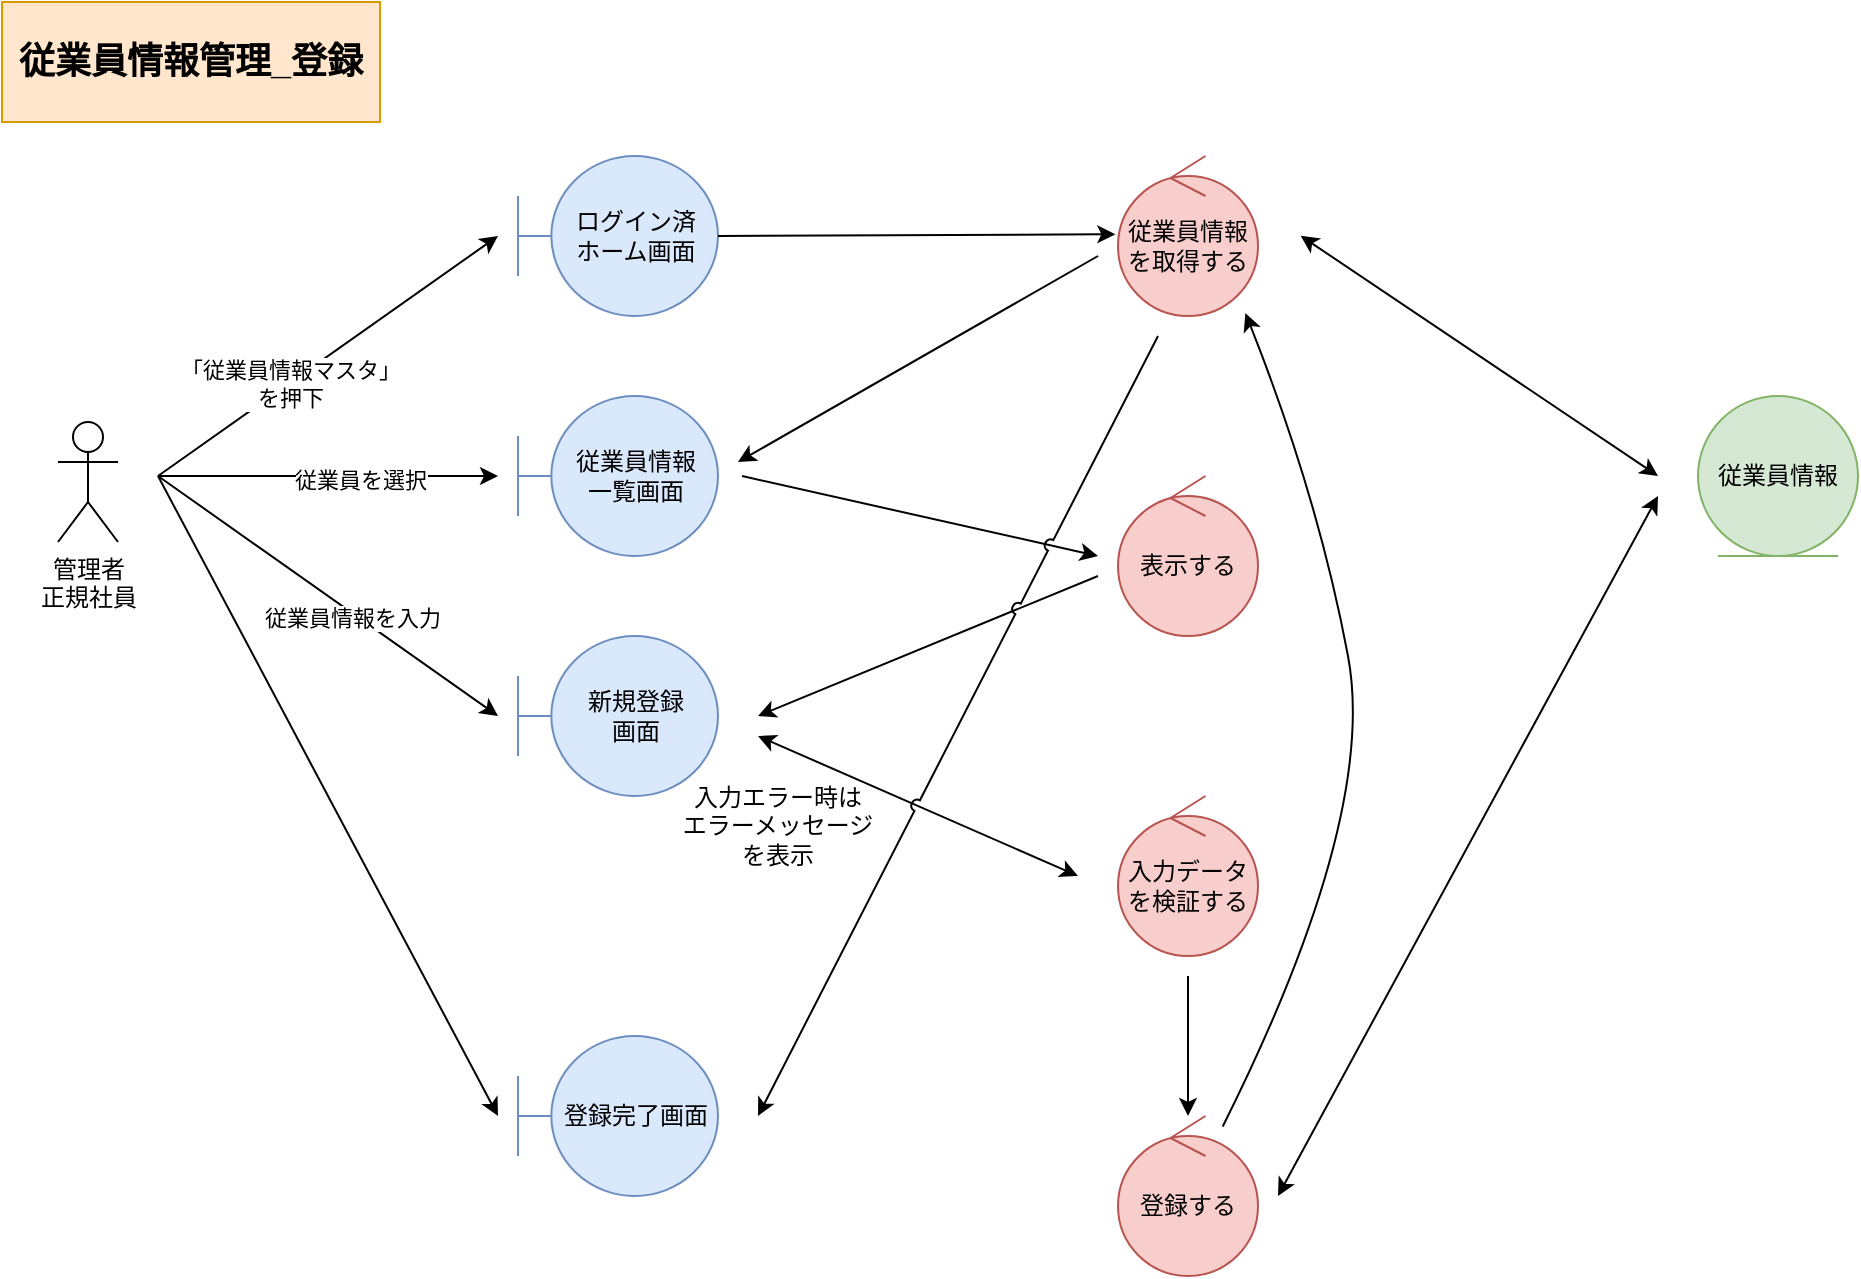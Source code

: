 <mxfile version="15.6.3" type="embed" pages="5">
    <diagram id="Hv5B-8PwK2G4hIcCYNjr" name="*従業員情報管理_登録">
        <mxGraphModel dx="1293" dy="1117" grid="0" gridSize="10" guides="1" tooltips="1" connect="1" arrows="1" fold="1" page="0" pageScale="1" pageWidth="827" pageHeight="1169" math="0" shadow="0">
            <root>
                <mxCell id="0"/>
                <mxCell id="1" parent="0"/>
                <mxCell id="2" value="ログイン済&lt;br&gt;ホーム画面" style="shape=umlBoundary;whiteSpace=wrap;html=1;fillColor=#dae8fc;strokeColor=#6c8ebf;" parent="1" vertex="1">
                    <mxGeometry x="120" y="40" width="100" height="80" as="geometry"/>
                </mxCell>
                <mxCell id="3" value="従業員情報&lt;br&gt;一覧画面" style="shape=umlBoundary;whiteSpace=wrap;html=1;fillColor=#dae8fc;strokeColor=#6c8ebf;" parent="1" vertex="1">
                    <mxGeometry x="120" y="160" width="100" height="80" as="geometry"/>
                </mxCell>
                <mxCell id="4" value="従業員情報&lt;br&gt;を取得する" style="ellipse;shape=umlControl;whiteSpace=wrap;html=1;fillColor=#f8cecc;strokeColor=#b85450;" parent="1" vertex="1">
                    <mxGeometry x="420" y="40" width="70" height="80" as="geometry"/>
                </mxCell>
                <mxCell id="5" value="" style="endArrow=classic;html=1;rounded=0;exitX=1;exitY=0.5;exitDx=0;exitDy=0;exitPerimeter=0;entryX=-0.019;entryY=0.489;entryDx=0;entryDy=0;entryPerimeter=0;" parent="1" source="2" target="4" edge="1">
                    <mxGeometry width="50" height="50" relative="1" as="geometry">
                        <mxPoint x="240" y="80" as="sourcePoint"/>
                        <mxPoint x="400" y="80" as="targetPoint"/>
                    </mxGeometry>
                </mxCell>
                <mxCell id="7" value="管理者&lt;br&gt;正規社員" style="shape=umlActor;verticalLabelPosition=bottom;verticalAlign=top;html=1;" parent="1" vertex="1">
                    <mxGeometry x="-110" y="173" width="30" height="60" as="geometry"/>
                </mxCell>
                <mxCell id="8" value="新規登録&lt;br&gt;画面" style="shape=umlBoundary;whiteSpace=wrap;html=1;fillColor=#dae8fc;strokeColor=#6c8ebf;" parent="1" vertex="1">
                    <mxGeometry x="120" y="280" width="100" height="80" as="geometry"/>
                </mxCell>
                <mxCell id="9" value="従業員情報" style="ellipse;shape=umlEntity;whiteSpace=wrap;html=1;fillColor=#d5e8d4;strokeColor=#82b366;" parent="1" vertex="1">
                    <mxGeometry x="710" y="160" width="80" height="80" as="geometry"/>
                </mxCell>
                <mxCell id="10" value="" style="endArrow=classic;html=1;rounded=0;exitX=1;exitY=0.5;exitDx=0;exitDy=0;exitPerimeter=0;startArrow=classic;startFill=1;" parent="1" edge="1">
                    <mxGeometry width="50" height="50" relative="1" as="geometry">
                        <mxPoint x="511.33" y="79.88" as="sourcePoint"/>
                        <mxPoint x="690" y="200" as="targetPoint"/>
                    </mxGeometry>
                </mxCell>
                <mxCell id="11" value="" style="endArrow=none;html=1;rounded=0;startArrow=classic;startFill=1;endFill=0;" parent="1" edge="1">
                    <mxGeometry width="50" height="50" relative="1" as="geometry">
                        <mxPoint x="230" y="193" as="sourcePoint"/>
                        <mxPoint x="410" y="90" as="targetPoint"/>
                    </mxGeometry>
                </mxCell>
                <mxCell id="12" value="表示する" style="ellipse;shape=umlControl;whiteSpace=wrap;html=1;fillColor=#f8cecc;strokeColor=#b85450;" parent="1" vertex="1">
                    <mxGeometry x="420" y="200" width="70" height="80" as="geometry"/>
                </mxCell>
                <mxCell id="13" value="" style="endArrow=none;html=1;rounded=0;startArrow=classic;startFill=1;endFill=0;" parent="1" edge="1">
                    <mxGeometry width="50" height="50" relative="1" as="geometry">
                        <mxPoint x="410" y="240" as="sourcePoint"/>
                        <mxPoint x="232" y="200" as="targetPoint"/>
                    </mxGeometry>
                </mxCell>
                <mxCell id="14" value="" style="endArrow=none;html=1;rounded=0;startArrow=classic;startFill=1;endFill=0;" parent="1" edge="1">
                    <mxGeometry width="50" height="50" relative="1" as="geometry">
                        <mxPoint x="240" y="320" as="sourcePoint"/>
                        <mxPoint x="410" y="250" as="targetPoint"/>
                    </mxGeometry>
                </mxCell>
                <mxCell id="15" value="入力データを検証する" style="ellipse;shape=umlControl;whiteSpace=wrap;html=1;fillColor=#f8cecc;strokeColor=#b85450;" parent="1" vertex="1">
                    <mxGeometry x="420" y="360" width="70" height="80" as="geometry"/>
                </mxCell>
                <mxCell id="16" value="" style="endArrow=classic;html=1;rounded=0;startArrow=classic;startFill=1;endFill=1;" parent="1" edge="1">
                    <mxGeometry width="50" height="50" relative="1" as="geometry">
                        <mxPoint x="400" y="400" as="sourcePoint"/>
                        <mxPoint x="240" y="330" as="targetPoint"/>
                    </mxGeometry>
                </mxCell>
                <mxCell id="17" value="登録する" style="ellipse;shape=umlControl;whiteSpace=wrap;html=1;fillColor=#f8cecc;strokeColor=#b85450;" parent="1" vertex="1">
                    <mxGeometry x="420" y="520" width="70" height="80" as="geometry"/>
                </mxCell>
                <mxCell id="18" value="" style="endArrow=none;html=1;rounded=0;startArrow=classic;startFill=1;endFill=0;" parent="1" source="17" edge="1">
                    <mxGeometry width="50" height="50" relative="1" as="geometry">
                        <mxPoint x="410" y="410" as="sourcePoint"/>
                        <mxPoint x="455" y="450" as="targetPoint"/>
                    </mxGeometry>
                </mxCell>
                <mxCell id="19" value="" style="endArrow=classic;html=1;rounded=0;startArrow=classic;startFill=1;endFill=1;" parent="1" edge="1">
                    <mxGeometry width="50" height="50" relative="1" as="geometry">
                        <mxPoint x="690" y="210" as="sourcePoint"/>
                        <mxPoint x="500" y="560" as="targetPoint"/>
                    </mxGeometry>
                </mxCell>
                <mxCell id="22" value="入力エラー時は&lt;br&gt;エラーメッセージ&lt;br&gt;を表示" style="text;html=1;strokeColor=none;fillColor=none;align=center;verticalAlign=middle;whiteSpace=wrap;rounded=0;" parent="1" vertex="1">
                    <mxGeometry x="170" y="360" width="160" height="30" as="geometry"/>
                </mxCell>
                <mxCell id="23" value="登録完了画面" style="shape=umlBoundary;whiteSpace=wrap;html=1;fillColor=#dae8fc;strokeColor=#6c8ebf;" parent="1" vertex="1">
                    <mxGeometry x="120" y="480" width="100" height="80" as="geometry"/>
                </mxCell>
                <mxCell id="24" value="" style="endArrow=none;html=1;rounded=0;startArrow=classic;startFill=1;endFill=0;jumpStyle=arc;" parent="1" edge="1">
                    <mxGeometry width="50" height="50" relative="1" as="geometry">
                        <mxPoint x="240" y="520" as="sourcePoint"/>
                        <mxPoint x="440" y="130" as="targetPoint"/>
                    </mxGeometry>
                </mxCell>
                <mxCell id="25" value="" style="endArrow=classic;html=1;rounded=0;" parent="1" edge="1">
                    <mxGeometry width="50" height="50" relative="1" as="geometry">
                        <mxPoint x="-60" y="200" as="sourcePoint"/>
                        <mxPoint x="110" y="80" as="targetPoint"/>
                    </mxGeometry>
                </mxCell>
                <mxCell id="30" value="「従業員情報マスタ」&lt;br&gt;を押下" style="edgeLabel;html=1;align=center;verticalAlign=middle;resizable=0;points=[];" vertex="1" connectable="0" parent="25">
                    <mxGeometry x="-0.222" relative="1" as="geometry">
                        <mxPoint as="offset"/>
                    </mxGeometry>
                </mxCell>
                <mxCell id="26" value="" style="endArrow=classic;html=1;rounded=0;" parent="1" edge="1">
                    <mxGeometry width="50" height="50" relative="1" as="geometry">
                        <mxPoint x="-60" y="200" as="sourcePoint"/>
                        <mxPoint x="110" y="200" as="targetPoint"/>
                    </mxGeometry>
                </mxCell>
                <mxCell id="32" value="従業員を選択" style="edgeLabel;html=1;align=center;verticalAlign=middle;resizable=0;points=[];" vertex="1" connectable="0" parent="26">
                    <mxGeometry x="0.19" y="-2" relative="1" as="geometry">
                        <mxPoint as="offset"/>
                    </mxGeometry>
                </mxCell>
                <mxCell id="27" value="" style="endArrow=classic;html=1;rounded=0;" parent="1" edge="1">
                    <mxGeometry width="50" height="50" relative="1" as="geometry">
                        <mxPoint x="-60" y="200" as="sourcePoint"/>
                        <mxPoint x="110" y="320" as="targetPoint"/>
                    </mxGeometry>
                </mxCell>
                <mxCell id="33" value="従業員情報を入力" style="edgeLabel;html=1;align=center;verticalAlign=middle;resizable=0;points=[];" vertex="1" connectable="0" parent="27">
                    <mxGeometry x="0.151" y="-2" relative="1" as="geometry">
                        <mxPoint as="offset"/>
                    </mxGeometry>
                </mxCell>
                <mxCell id="28" value="" style="endArrow=classic;html=1;rounded=0;" parent="1" edge="1">
                    <mxGeometry width="50" height="50" relative="1" as="geometry">
                        <mxPoint x="-60" y="200" as="sourcePoint"/>
                        <mxPoint x="110" y="520" as="targetPoint"/>
                    </mxGeometry>
                </mxCell>
                <mxCell id="29" value="従業員情報管理_登録" style="rounded=0;whiteSpace=wrap;html=1;fillColor=#ffe6cc;strokeColor=#d79b00;fontStyle=1;fontSize=18;" parent="1" vertex="1">
                    <mxGeometry x="-138" y="-37" width="189" height="60" as="geometry"/>
                </mxCell>
                <mxCell id="34" value="" style="curved=1;endArrow=classic;html=1;rounded=0;entryX=0.91;entryY=0.982;entryDx=0;entryDy=0;entryPerimeter=0;" edge="1" parent="1" source="17" target="4">
                    <mxGeometry width="50" height="50" relative="1" as="geometry">
                        <mxPoint x="140" y="330" as="sourcePoint"/>
                        <mxPoint x="190" y="280" as="targetPoint"/>
                        <Array as="points">
                            <mxPoint x="550" y="370"/>
                            <mxPoint x="520" y="210"/>
                        </Array>
                    </mxGeometry>
                </mxCell>
            </root>
        </mxGraphModel>
    </diagram>
    <diagram id="1LEc2-5TT9iGUVNX-sWB" name="*従業員情報管理_参照">
        <mxGraphModel dx="1166" dy="1014" grid="0" gridSize="10" guides="1" tooltips="1" connect="1" arrows="1" fold="1" page="0" pageScale="1" pageWidth="827" pageHeight="1169" math="0" shadow="0">
            <root>
                <mxCell id="teE-KG6T1Xzd7_iqs4cO-0"/>
                <mxCell id="teE-KG6T1Xzd7_iqs4cO-1" parent="teE-KG6T1Xzd7_iqs4cO-0"/>
                <mxCell id="teE-KG6T1Xzd7_iqs4cO-3" value="ログイン済&lt;br&gt;ホーム画面" style="shape=umlBoundary;whiteSpace=wrap;html=1;fillColor=#dae8fc;strokeColor=#6c8ebf;" parent="teE-KG6T1Xzd7_iqs4cO-1" vertex="1">
                    <mxGeometry x="120" y="40" width="100" height="80" as="geometry"/>
                </mxCell>
                <mxCell id="teE-KG6T1Xzd7_iqs4cO-4" value="従業員情報&lt;br&gt;一覧画面" style="shape=umlBoundary;whiteSpace=wrap;html=1;fillColor=#dae8fc;strokeColor=#6c8ebf;" parent="teE-KG6T1Xzd7_iqs4cO-1" vertex="1">
                    <mxGeometry x="120" y="160" width="100" height="80" as="geometry"/>
                </mxCell>
                <mxCell id="teE-KG6T1Xzd7_iqs4cO-5" value="従業員情報&lt;br&gt;を取得する" style="ellipse;shape=umlControl;whiteSpace=wrap;html=1;fillColor=#f8cecc;strokeColor=#b85450;" parent="teE-KG6T1Xzd7_iqs4cO-1" vertex="1">
                    <mxGeometry x="420" y="40" width="70" height="80" as="geometry"/>
                </mxCell>
                <mxCell id="teE-KG6T1Xzd7_iqs4cO-6" value="従業員情報" style="ellipse;shape=umlEntity;whiteSpace=wrap;html=1;fillColor=#d5e8d4;strokeColor=#82b366;" parent="teE-KG6T1Xzd7_iqs4cO-1" vertex="1">
                    <mxGeometry x="640" y="120" width="80" height="80" as="geometry"/>
                </mxCell>
                <mxCell id="teE-KG6T1Xzd7_iqs4cO-7" value="表示する" style="ellipse;shape=umlControl;whiteSpace=wrap;html=1;fillColor=#f8cecc;strokeColor=#b85450;" parent="teE-KG6T1Xzd7_iqs4cO-1" vertex="1">
                    <mxGeometry x="420" y="210" width="70" height="80" as="geometry"/>
                </mxCell>
                <mxCell id="teE-KG6T1Xzd7_iqs4cO-8" value="詳細画面" style="shape=umlBoundary;whiteSpace=wrap;html=1;fillColor=#dae8fc;strokeColor=#6c8ebf;" parent="teE-KG6T1Xzd7_iqs4cO-1" vertex="1">
                    <mxGeometry x="120" y="280" width="100" height="80" as="geometry"/>
                </mxCell>
                <mxCell id="teE-KG6T1Xzd7_iqs4cO-9" value="" style="endArrow=classic;html=1;rounded=0;exitX=1;exitY=0.5;exitDx=0;exitDy=0;exitPerimeter=0;entryX=-0.019;entryY=0.489;entryDx=0;entryDy=0;entryPerimeter=0;" parent="teE-KG6T1Xzd7_iqs4cO-1" source="teE-KG6T1Xzd7_iqs4cO-3" target="teE-KG6T1Xzd7_iqs4cO-5" edge="1">
                    <mxGeometry width="50" height="50" relative="1" as="geometry">
                        <mxPoint x="240" y="80" as="sourcePoint"/>
                        <mxPoint x="400" y="80" as="targetPoint"/>
                    </mxGeometry>
                </mxCell>
                <mxCell id="teE-KG6T1Xzd7_iqs4cO-11" value="" style="endArrow=classic;html=1;rounded=0;" parent="teE-KG6T1Xzd7_iqs4cO-1" edge="1">
                    <mxGeometry width="50" height="50" relative="1" as="geometry">
                        <mxPoint x="410" y="90" as="sourcePoint"/>
                        <mxPoint x="240" y="200" as="targetPoint"/>
                    </mxGeometry>
                </mxCell>
                <mxCell id="teE-KG6T1Xzd7_iqs4cO-12" value="" style="endArrow=classic;html=1;rounded=0;" parent="teE-KG6T1Xzd7_iqs4cO-1" edge="1">
                    <mxGeometry width="50" height="50" relative="1" as="geometry">
                        <mxPoint x="240" y="210" as="sourcePoint"/>
                        <mxPoint x="410" y="260" as="targetPoint"/>
                    </mxGeometry>
                </mxCell>
                <mxCell id="teE-KG6T1Xzd7_iqs4cO-13" value="" style="endArrow=classic;html=1;rounded=0;" parent="teE-KG6T1Xzd7_iqs4cO-1" edge="1">
                    <mxGeometry width="50" height="50" relative="1" as="geometry">
                        <mxPoint x="400" y="270" as="sourcePoint"/>
                        <mxPoint x="240" y="320" as="targetPoint"/>
                    </mxGeometry>
                </mxCell>
                <mxCell id="teE-KG6T1Xzd7_iqs4cO-14" value="" style="endArrow=classic;html=1;rounded=0;startArrow=classic;startFill=1;" parent="teE-KG6T1Xzd7_iqs4cO-1" edge="1">
                    <mxGeometry width="50" height="50" relative="1" as="geometry">
                        <mxPoint x="500" y="80" as="sourcePoint"/>
                        <mxPoint x="620" y="160" as="targetPoint"/>
                    </mxGeometry>
                </mxCell>
                <mxCell id="GUXRypuZOEhrL2tdMeo5-0" value="従業員情報管理_参照" style="rounded=0;whiteSpace=wrap;html=1;fillColor=#ffe6cc;strokeColor=#d79b00;fontStyle=1;fontSize=18;" parent="teE-KG6T1Xzd7_iqs4cO-1" vertex="1">
                    <mxGeometry x="-138" y="-37" width="189" height="60" as="geometry"/>
                </mxCell>
                <mxCell id="yc1Dgl9wyBoy2emGXdmd-0" value="管理者&lt;br&gt;正規社員" style="shape=umlActor;verticalLabelPosition=bottom;verticalAlign=top;html=1;" vertex="1" parent="teE-KG6T1Xzd7_iqs4cO-1">
                    <mxGeometry x="-110" y="173" width="30" height="60" as="geometry"/>
                </mxCell>
                <mxCell id="yc1Dgl9wyBoy2emGXdmd-1" value="" style="endArrow=classic;html=1;rounded=0;" edge="1" parent="teE-KG6T1Xzd7_iqs4cO-1">
                    <mxGeometry width="50" height="50" relative="1" as="geometry">
                        <mxPoint x="-60" y="200" as="sourcePoint"/>
                        <mxPoint x="110" y="80" as="targetPoint"/>
                    </mxGeometry>
                </mxCell>
                <mxCell id="yc1Dgl9wyBoy2emGXdmd-2" value="「従業員情報マスタ」&lt;br&gt;を押下" style="edgeLabel;html=1;align=center;verticalAlign=middle;resizable=0;points=[];" vertex="1" connectable="0" parent="yc1Dgl9wyBoy2emGXdmd-1">
                    <mxGeometry x="-0.222" relative="1" as="geometry">
                        <mxPoint as="offset"/>
                    </mxGeometry>
                </mxCell>
                <mxCell id="yc1Dgl9wyBoy2emGXdmd-3" value="" style="endArrow=classic;html=1;rounded=0;" edge="1" parent="teE-KG6T1Xzd7_iqs4cO-1">
                    <mxGeometry width="50" height="50" relative="1" as="geometry">
                        <mxPoint x="-60" y="200" as="sourcePoint"/>
                        <mxPoint x="110" y="200" as="targetPoint"/>
                    </mxGeometry>
                </mxCell>
                <mxCell id="yc1Dgl9wyBoy2emGXdmd-4" value="従業員を選択" style="edgeLabel;html=1;align=center;verticalAlign=middle;resizable=0;points=[];" vertex="1" connectable="0" parent="yc1Dgl9wyBoy2emGXdmd-3">
                    <mxGeometry x="0.19" y="-2" relative="1" as="geometry">
                        <mxPoint as="offset"/>
                    </mxGeometry>
                </mxCell>
                <mxCell id="yc1Dgl9wyBoy2emGXdmd-5" value="" style="endArrow=classic;html=1;rounded=0;" edge="1" parent="teE-KG6T1Xzd7_iqs4cO-1">
                    <mxGeometry width="50" height="50" relative="1" as="geometry">
                        <mxPoint x="-60" y="200" as="sourcePoint"/>
                        <mxPoint x="110" y="320" as="targetPoint"/>
                    </mxGeometry>
                </mxCell>
            </root>
        </mxGraphModel>
    </diagram>
    <diagram id="OLmLsMBLRtIgLy6cQK2p" name="*従業員情報管理_編集">
        <mxGraphModel dx="1031" dy="906" grid="1" gridSize="10" guides="1" tooltips="1" connect="1" arrows="1" fold="1" page="0" pageScale="1" pageWidth="827" pageHeight="1169" math="0" shadow="0">
            <root>
                <mxCell id="M7JWOXm7xKOBKCvq_NVv-0"/>
                <mxCell id="M7JWOXm7xKOBKCvq_NVv-1" parent="M7JWOXm7xKOBKCvq_NVv-0"/>
                <mxCell id="M7JWOXm7xKOBKCvq_NVv-3" value="ログイン済&lt;br&gt;ホーム画面" style="shape=umlBoundary;whiteSpace=wrap;html=1;fillColor=#dae8fc;strokeColor=#6c8ebf;" parent="M7JWOXm7xKOBKCvq_NVv-1" vertex="1">
                    <mxGeometry x="120" y="40" width="100" height="80" as="geometry"/>
                </mxCell>
                <mxCell id="M7JWOXm7xKOBKCvq_NVv-4" value="従業員情報&lt;br&gt;一覧画面" style="shape=umlBoundary;whiteSpace=wrap;html=1;fillColor=#dae8fc;strokeColor=#6c8ebf;" parent="M7JWOXm7xKOBKCvq_NVv-1" vertex="1">
                    <mxGeometry x="120" y="160" width="100" height="80" as="geometry"/>
                </mxCell>
                <mxCell id="M7JWOXm7xKOBKCvq_NVv-5" value="従業員情報&lt;br&gt;を取得する" style="ellipse;shape=umlControl;whiteSpace=wrap;html=1;fillColor=#f8cecc;strokeColor=#b85450;" parent="M7JWOXm7xKOBKCvq_NVv-1" vertex="1">
                    <mxGeometry x="420" y="40" width="70" height="80" as="geometry"/>
                </mxCell>
                <mxCell id="M7JWOXm7xKOBKCvq_NVv-6" value="従業員情報" style="ellipse;shape=umlEntity;whiteSpace=wrap;html=1;fillColor=#d5e8d4;strokeColor=#82b366;" parent="M7JWOXm7xKOBKCvq_NVv-1" vertex="1">
                    <mxGeometry x="640" y="120" width="80" height="80" as="geometry"/>
                </mxCell>
                <mxCell id="M7JWOXm7xKOBKCvq_NVv-7" value="表示する" style="ellipse;shape=umlControl;whiteSpace=wrap;html=1;fillColor=#f8cecc;strokeColor=#b85450;" parent="M7JWOXm7xKOBKCvq_NVv-1" vertex="1">
                    <mxGeometry x="420" y="160" width="70" height="80" as="geometry"/>
                </mxCell>
                <mxCell id="M7JWOXm7xKOBKCvq_NVv-8" value="詳細画面" style="shape=umlBoundary;whiteSpace=wrap;html=1;fillColor=#dae8fc;strokeColor=#6c8ebf;" parent="M7JWOXm7xKOBKCvq_NVv-1" vertex="1">
                    <mxGeometry x="120" y="280" width="100" height="80" as="geometry"/>
                </mxCell>
                <mxCell id="M7JWOXm7xKOBKCvq_NVv-9" value="" style="endArrow=classic;html=1;rounded=0;exitX=1;exitY=0.5;exitDx=0;exitDy=0;exitPerimeter=0;entryX=-0.019;entryY=0.489;entryDx=0;entryDy=0;entryPerimeter=0;" parent="M7JWOXm7xKOBKCvq_NVv-1" source="M7JWOXm7xKOBKCvq_NVv-3" target="M7JWOXm7xKOBKCvq_NVv-5" edge="1">
                    <mxGeometry width="50" height="50" relative="1" as="geometry">
                        <mxPoint x="240" y="80" as="sourcePoint"/>
                        <mxPoint x="400" y="80" as="targetPoint"/>
                    </mxGeometry>
                </mxCell>
                <mxCell id="M7JWOXm7xKOBKCvq_NVv-11" value="" style="endArrow=classic;html=1;rounded=0;" parent="M7JWOXm7xKOBKCvq_NVv-1" edge="1">
                    <mxGeometry width="50" height="50" relative="1" as="geometry">
                        <mxPoint x="410" y="90" as="sourcePoint"/>
                        <mxPoint x="240" y="190" as="targetPoint"/>
                    </mxGeometry>
                </mxCell>
                <mxCell id="M7JWOXm7xKOBKCvq_NVv-12" value="" style="endArrow=classic;html=1;rounded=0;" parent="M7JWOXm7xKOBKCvq_NVv-1" edge="1">
                    <mxGeometry width="50" height="50" relative="1" as="geometry">
                        <mxPoint x="240" y="200" as="sourcePoint"/>
                        <mxPoint x="410" y="200" as="targetPoint"/>
                    </mxGeometry>
                </mxCell>
                <mxCell id="M7JWOXm7xKOBKCvq_NVv-13" value="" style="endArrow=classic;html=1;rounded=0;startArrow=classic;startFill=1;" parent="M7JWOXm7xKOBKCvq_NVv-1" edge="1">
                    <mxGeometry width="50" height="50" relative="1" as="geometry">
                        <mxPoint x="410" y="210" as="sourcePoint"/>
                        <mxPoint x="240" y="320" as="targetPoint"/>
                    </mxGeometry>
                </mxCell>
                <mxCell id="M7JWOXm7xKOBKCvq_NVv-14" value="" style="endArrow=classic;html=1;rounded=0;startArrow=classic;startFill=1;" parent="M7JWOXm7xKOBKCvq_NVv-1" edge="1">
                    <mxGeometry width="50" height="50" relative="1" as="geometry">
                        <mxPoint x="500" y="80" as="sourcePoint"/>
                        <mxPoint x="630" y="160" as="targetPoint"/>
                    </mxGeometry>
                </mxCell>
                <mxCell id="M7JWOXm7xKOBKCvq_NVv-15" value="編集画面" style="shape=umlBoundary;whiteSpace=wrap;html=1;fillColor=#dae8fc;strokeColor=#6c8ebf;" parent="M7JWOXm7xKOBKCvq_NVv-1" vertex="1">
                    <mxGeometry x="120" y="400" width="100" height="80" as="geometry"/>
                </mxCell>
                <mxCell id="M7JWOXm7xKOBKCvq_NVv-16" value="" style="endArrow=classic;html=1;rounded=0;" parent="M7JWOXm7xKOBKCvq_NVv-1" edge="1">
                    <mxGeometry width="50" height="50" relative="1" as="geometry">
                        <mxPoint x="410" y="220" as="sourcePoint"/>
                        <mxPoint x="240" y="430" as="targetPoint"/>
                    </mxGeometry>
                </mxCell>
                <mxCell id="M7JWOXm7xKOBKCvq_NVv-17" value="入力データ検証" style="ellipse;shape=umlControl;whiteSpace=wrap;html=1;fillColor=#f8cecc;strokeColor=#b85450;" parent="M7JWOXm7xKOBKCvq_NVv-1" vertex="1">
                    <mxGeometry x="420" y="400" width="70" height="80" as="geometry"/>
                </mxCell>
                <mxCell id="M7JWOXm7xKOBKCvq_NVv-18" value="" style="endArrow=classic;html=1;rounded=0;startArrow=classic;startFill=1;" parent="M7JWOXm7xKOBKCvq_NVv-1" edge="1">
                    <mxGeometry width="50" height="50" relative="1" as="geometry">
                        <mxPoint x="240" y="440" as="sourcePoint"/>
                        <mxPoint x="410" y="440" as="targetPoint"/>
                    </mxGeometry>
                </mxCell>
                <mxCell id="M7JWOXm7xKOBKCvq_NVv-19" value="更新する" style="ellipse;shape=umlControl;whiteSpace=wrap;html=1;fillColor=#f8cecc;strokeColor=#b85450;" parent="M7JWOXm7xKOBKCvq_NVv-1" vertex="1">
                    <mxGeometry x="420" y="280" width="70" height="80" as="geometry"/>
                </mxCell>
                <mxCell id="M7JWOXm7xKOBKCvq_NVv-20" value="" style="endArrow=classic;html=1;rounded=0;" parent="M7JWOXm7xKOBKCvq_NVv-1" edge="1" source="M7JWOXm7xKOBKCvq_NVv-17">
                    <mxGeometry width="50" height="50" relative="1" as="geometry">
                        <mxPoint x="455" y="390" as="sourcePoint"/>
                        <mxPoint x="455" y="370" as="targetPoint"/>
                    </mxGeometry>
                </mxCell>
                <mxCell id="M7JWOXm7xKOBKCvq_NVv-21" value="" style="endArrow=classic;html=1;rounded=0;startArrow=classic;startFill=1;" parent="M7JWOXm7xKOBKCvq_NVv-1" edge="1">
                    <mxGeometry width="50" height="50" relative="1" as="geometry">
                        <mxPoint x="500" y="320" as="sourcePoint"/>
                        <mxPoint x="630" y="170" as="targetPoint"/>
                    </mxGeometry>
                </mxCell>
                <mxCell id="RmUKCtQS75bO6TPGUb9W-0" value="従業員情報管理_編集" style="rounded=0;whiteSpace=wrap;html=1;fillColor=#ffe6cc;strokeColor=#d79b00;fontStyle=1;fontSize=18;" parent="M7JWOXm7xKOBKCvq_NVv-1" vertex="1">
                    <mxGeometry x="-138" y="-37" width="189" height="60" as="geometry"/>
                </mxCell>
                <mxCell id="Q3QKWWCa-f-8Z-aexDkw-0" value="管理者&lt;br&gt;正規社員" style="shape=umlActor;verticalLabelPosition=bottom;verticalAlign=top;html=1;" vertex="1" parent="M7JWOXm7xKOBKCvq_NVv-1">
                    <mxGeometry x="-110" y="173" width="30" height="60" as="geometry"/>
                </mxCell>
                <mxCell id="Q3QKWWCa-f-8Z-aexDkw-1" value="" style="endArrow=classic;html=1;rounded=0;" edge="1" parent="M7JWOXm7xKOBKCvq_NVv-1">
                    <mxGeometry width="50" height="50" relative="1" as="geometry">
                        <mxPoint x="-60" y="200" as="sourcePoint"/>
                        <mxPoint x="110" y="80" as="targetPoint"/>
                    </mxGeometry>
                </mxCell>
                <mxCell id="Q3QKWWCa-f-8Z-aexDkw-2" value="「従業員情報マスタ」&lt;br&gt;を押下" style="edgeLabel;html=1;align=center;verticalAlign=middle;resizable=0;points=[];" vertex="1" connectable="0" parent="Q3QKWWCa-f-8Z-aexDkw-1">
                    <mxGeometry x="-0.222" relative="1" as="geometry">
                        <mxPoint as="offset"/>
                    </mxGeometry>
                </mxCell>
                <mxCell id="Q3QKWWCa-f-8Z-aexDkw-3" value="" style="endArrow=classic;html=1;rounded=0;" edge="1" parent="M7JWOXm7xKOBKCvq_NVv-1">
                    <mxGeometry width="50" height="50" relative="1" as="geometry">
                        <mxPoint x="-60" y="200" as="sourcePoint"/>
                        <mxPoint x="110" y="200" as="targetPoint"/>
                    </mxGeometry>
                </mxCell>
                <mxCell id="Q3QKWWCa-f-8Z-aexDkw-4" value="従業員を選択" style="edgeLabel;html=1;align=center;verticalAlign=middle;resizable=0;points=[];" vertex="1" connectable="0" parent="Q3QKWWCa-f-8Z-aexDkw-3">
                    <mxGeometry x="0.19" y="-2" relative="1" as="geometry">
                        <mxPoint as="offset"/>
                    </mxGeometry>
                </mxCell>
                <mxCell id="Q3QKWWCa-f-8Z-aexDkw-5" value="" style="endArrow=classic;html=1;rounded=0;" edge="1" parent="M7JWOXm7xKOBKCvq_NVv-1">
                    <mxGeometry width="50" height="50" relative="1" as="geometry">
                        <mxPoint x="-60" y="200" as="sourcePoint"/>
                        <mxPoint x="110" y="320" as="targetPoint"/>
                    </mxGeometry>
                </mxCell>
                <mxCell id="Q3QKWWCa-f-8Z-aexDkw-6" value="" style="endArrow=classic;html=1;rounded=0;" edge="1" parent="M7JWOXm7xKOBKCvq_NVv-1">
                    <mxGeometry width="50" height="50" relative="1" as="geometry">
                        <mxPoint x="-60" y="200" as="sourcePoint"/>
                        <mxPoint x="110" y="440" as="targetPoint"/>
                    </mxGeometry>
                </mxCell>
                <mxCell id="UP6xXsqPWXZBEHb_gk7--0" value="" style="curved=1;endArrow=classic;html=1;rounded=0;" edge="1" parent="M7JWOXm7xKOBKCvq_NVv-1">
                    <mxGeometry width="50" height="50" relative="1" as="geometry">
                        <mxPoint x="500" y="300" as="sourcePoint"/>
                        <mxPoint x="500" y="100" as="targetPoint"/>
                        <Array as="points">
                            <mxPoint x="580" y="180"/>
                        </Array>
                    </mxGeometry>
                </mxCell>
            </root>
        </mxGraphModel>
    </diagram>
    <diagram id="Nx75vGViFoE-MNcZE8Wq" name="*従業員情報管理_削除">
        &#xa;
        <mxGraphModel dx="1176" dy="830" grid="0" gridSize="10" guides="1" tooltips="1" connect="1" arrows="1" fold="1" page="0" pageScale="1" pageWidth="827" pageHeight="1169" math="0" shadow="0">
            &#xa;
            <root>
                &#xa;
                <mxCell id="oS5wxg1Q6HXezZ8grsT4-0"/>
                &#xa;
                <mxCell id="oS5wxg1Q6HXezZ8grsT4-1" parent="oS5wxg1Q6HXezZ8grsT4-0"/>
                &#xa;
                <mxCell id="oS5wxg1Q6HXezZ8grsT4-2" value="正規社員" style="shape=umlActor;verticalLabelPosition=bottom;verticalAlign=top;html=1;" parent="oS5wxg1Q6HXezZ8grsT4-1" vertex="1">
                    &#xa;
                    <mxGeometry x="-70" y="160" width="30" height="60" as="geometry"/>
                    &#xa;
                </mxCell>
                &#xa;
                <mxCell id="oS5wxg1Q6HXezZ8grsT4-3" value="ログイン済&lt;br&gt;ホーム画面" style="shape=umlBoundary;whiteSpace=wrap;html=1;fillColor=#dae8fc;strokeColor=#6c8ebf;" parent="oS5wxg1Q6HXezZ8grsT4-1" vertex="1">
                    &#xa;
                    <mxGeometry x="120" y="40" width="100" height="80" as="geometry"/>
                    &#xa;
                </mxCell>
                &#xa;
                <mxCell id="oS5wxg1Q6HXezZ8grsT4-4" value="従業員情報&lt;br&gt;一覧画面" style="shape=umlBoundary;whiteSpace=wrap;html=1;fillColor=#dae8fc;strokeColor=#6c8ebf;" parent="oS5wxg1Q6HXezZ8grsT4-1" vertex="1">
                    &#xa;
                    <mxGeometry x="120" y="160" width="100" height="80" as="geometry"/>
                    &#xa;
                </mxCell>
                &#xa;
                <mxCell id="oS5wxg1Q6HXezZ8grsT4-5" value="従業員情報&lt;br&gt;を取得する" style="ellipse;shape=umlControl;whiteSpace=wrap;html=1;fillColor=#f8cecc;strokeColor=#b85450;" parent="oS5wxg1Q6HXezZ8grsT4-1" vertex="1">
                    &#xa;
                    <mxGeometry x="420" y="40" width="70" height="80" as="geometry"/>
                    &#xa;
                </mxCell>
                &#xa;
                <mxCell id="oS5wxg1Q6HXezZ8grsT4-6" value="従業員情報" style="ellipse;shape=umlEntity;whiteSpace=wrap;html=1;fillColor=#d5e8d4;strokeColor=#82b366;" parent="oS5wxg1Q6HXezZ8grsT4-1" vertex="1">
                    &#xa;
                    <mxGeometry x="640" y="120" width="80" height="80" as="geometry"/>
                    &#xa;
                </mxCell>
                &#xa;
                <mxCell id="oS5wxg1Q6HXezZ8grsT4-7" value="表示する" style="ellipse;shape=umlControl;whiteSpace=wrap;html=1;fillColor=#f8cecc;strokeColor=#b85450;" parent="oS5wxg1Q6HXezZ8grsT4-1" vertex="1">
                    &#xa;
                    <mxGeometry x="420" y="210" width="70" height="80" as="geometry"/>
                    &#xa;
                </mxCell>
                &#xa;
                <mxCell id="oS5wxg1Q6HXezZ8grsT4-8" value="詳細画面" style="shape=umlBoundary;whiteSpace=wrap;html=1;fillColor=#dae8fc;strokeColor=#6c8ebf;" parent="oS5wxg1Q6HXezZ8grsT4-1" vertex="1">
                    &#xa;
                    <mxGeometry x="120" y="280" width="100" height="80" as="geometry"/>
                    &#xa;
                </mxCell>
                &#xa;
                <mxCell id="oS5wxg1Q6HXezZ8grsT4-9" value="" style="endArrow=classic;html=1;rounded=0;exitX=1;exitY=0.5;exitDx=0;exitDy=0;exitPerimeter=0;entryX=-0.019;entryY=0.489;entryDx=0;entryDy=0;entryPerimeter=0;" parent="oS5wxg1Q6HXezZ8grsT4-1" source="oS5wxg1Q6HXezZ8grsT4-3" target="oS5wxg1Q6HXezZ8grsT4-5" edge="1">
                    &#xa;
                    <mxGeometry width="50" height="50" relative="1" as="geometry">
                        &#xa;
                        <mxPoint x="240" y="80" as="sourcePoint"/>
                        &#xa;
                        <mxPoint x="400" y="80" as="targetPoint"/>
                        &#xa;
                    </mxGeometry>
                    &#xa;
                </mxCell>
                &#xa;
                <mxCell id="oS5wxg1Q6HXezZ8grsT4-10" value="「従業員情報マスタ」&lt;br&gt;を押下" style="text;html=1;strokeColor=none;fillColor=none;align=center;verticalAlign=middle;whiteSpace=wrap;rounded=0;" parent="oS5wxg1Q6HXezZ8grsT4-1" vertex="1">
                    &#xa;
                    <mxGeometry x="230" y="40" width="160" height="30" as="geometry"/>
                    &#xa;
                </mxCell>
                &#xa;
                <mxCell id="oS5wxg1Q6HXezZ8grsT4-11" value="" style="endArrow=classic;html=1;rounded=0;" parent="oS5wxg1Q6HXezZ8grsT4-1" edge="1">
                    &#xa;
                    <mxGeometry width="50" height="50" relative="1" as="geometry">
                        &#xa;
                        <mxPoint x="410" y="90" as="sourcePoint"/>
                        &#xa;
                        <mxPoint x="240" y="200.0" as="targetPoint"/>
                        &#xa;
                    </mxGeometry>
                    &#xa;
                </mxCell>
                &#xa;
                <mxCell id="oS5wxg1Q6HXezZ8grsT4-12" value="" style="endArrow=classic;html=1;rounded=0;" parent="oS5wxg1Q6HXezZ8grsT4-1" edge="1">
                    &#xa;
                    <mxGeometry width="50" height="50" relative="1" as="geometry">
                        &#xa;
                        <mxPoint x="240" y="210.0" as="sourcePoint"/>
                        &#xa;
                        <mxPoint x="410" y="260.0" as="targetPoint"/>
                        &#xa;
                    </mxGeometry>
                    &#xa;
                </mxCell>
                &#xa;
                <mxCell id="oS5wxg1Q6HXezZ8grsT4-13" value="" style="endArrow=classic;html=1;rounded=0;startArrow=classic;startFill=1;" parent="oS5wxg1Q6HXezZ8grsT4-1" edge="1">
                    &#xa;
                    <mxGeometry width="50" height="50" relative="1" as="geometry">
                        &#xa;
                        <mxPoint x="500" y="80" as="sourcePoint"/>
                        &#xa;
                        <mxPoint x="620" y="160.0" as="targetPoint"/>
                        &#xa;
                    </mxGeometry>
                    &#xa;
                </mxCell>
                &#xa;
                <mxCell id="oS5wxg1Q6HXezZ8grsT4-14" value="削除する" style="ellipse;shape=umlControl;whiteSpace=wrap;html=1;fillColor=#f8cecc;strokeColor=#b85450;" parent="oS5wxg1Q6HXezZ8grsT4-1" vertex="1">
                    &#xa;
                    <mxGeometry x="414" y="360" width="70" height="80" as="geometry"/>
                    &#xa;
                </mxCell>
                &#xa;
                <mxCell id="oS5wxg1Q6HXezZ8grsT4-15" value="" style="endArrow=classic;html=1;rounded=0;" parent="oS5wxg1Q6HXezZ8grsT4-1" edge="1">
                    &#xa;
                    <mxGeometry width="50" height="50" relative="1" as="geometry">
                        &#xa;
                        <mxPoint x="490" y="400" as="sourcePoint"/>
                        &#xa;
                        <mxPoint x="680" y="210.0" as="targetPoint"/>
                        &#xa;
                    </mxGeometry>
                    &#xa;
                </mxCell>
                &#xa;
                <mxCell id="oS5wxg1Q6HXezZ8grsT4-16" value="" style="endArrow=classic;html=1;rounded=0;" parent="oS5wxg1Q6HXezZ8grsT4-1" edge="1">
                    &#xa;
                    <mxGeometry width="50" height="50" relative="1" as="geometry">
                        &#xa;
                        <mxPoint x="400" y="270.0" as="sourcePoint"/>
                        &#xa;
                        <mxPoint x="240" y="320" as="targetPoint"/>
                        &#xa;
                    </mxGeometry>
                    &#xa;
                </mxCell>
                &#xa;
                <mxCell id="oS5wxg1Q6HXezZ8grsT4-17" value="" style="endArrow=classic;html=1;rounded=0;" parent="oS5wxg1Q6HXezZ8grsT4-1" edge="1">
                    &#xa;
                    <mxGeometry width="50" height="50" relative="1" as="geometry">
                        &#xa;
                        <mxPoint x="240" y="330" as="sourcePoint"/>
                        &#xa;
                        <mxPoint x="400" y="400" as="targetPoint"/>
                        &#xa;
                    </mxGeometry>
                    &#xa;
                </mxCell>
                &#xa;
                <mxCell id="oS5wxg1Q6HXezZ8grsT4-18" value="" style="endArrow=classic;html=1;rounded=0;" parent="oS5wxg1Q6HXezZ8grsT4-1" edge="1">
                    &#xa;
                    <mxGeometry width="50" height="50" relative="1" as="geometry">
                        &#xa;
                        <mxPoint x="-30" y="200.0" as="sourcePoint"/>
                        &#xa;
                        <mxPoint x="110" y="200.0" as="targetPoint"/>
                        &#xa;
                    </mxGeometry>
                    &#xa;
                </mxCell>
                &#xa;
                <mxCell id="oS5wxg1Q6HXezZ8grsT4-19" value="" style="endArrow=classic;html=1;rounded=0;" parent="oS5wxg1Q6HXezZ8grsT4-1" edge="1">
                    &#xa;
                    <mxGeometry width="50" height="50" relative="1" as="geometry">
                        &#xa;
                        <mxPoint x="-30" y="200.0" as="sourcePoint"/>
                        &#xa;
                        <mxPoint x="110" y="80" as="targetPoint"/>
                        &#xa;
                    </mxGeometry>
                    &#xa;
                </mxCell>
                &#xa;
                <mxCell id="oS5wxg1Q6HXezZ8grsT4-20" value="" style="endArrow=classic;html=1;rounded=0;" parent="oS5wxg1Q6HXezZ8grsT4-1" edge="1">
                    &#xa;
                    <mxGeometry width="50" height="50" relative="1" as="geometry">
                        &#xa;
                        <mxPoint x="-30" y="200.0" as="sourcePoint"/>
                        &#xa;
                        <mxPoint x="110" y="320" as="targetPoint"/>
                        &#xa;
                    </mxGeometry>
                    &#xa;
                </mxCell>
                &#xa;
                <mxCell id="AJ3POzuVrGBr5XfB09Bv-0" value="従業員情報管理_削除" style="rounded=0;whiteSpace=wrap;html=1;fillColor=#ffe6cc;strokeColor=#d79b00;fontStyle=1;fontSize=18;" parent="oS5wxg1Q6HXezZ8grsT4-1" vertex="1">
                    &#xa;
                    <mxGeometry x="-138" y="-37" width="189" height="60" as="geometry"/>
                    &#xa;
                </mxCell>
                &#xa;
            </root>
            &#xa;
        </mxGraphModel>
        &#xa;
    </diagram>
    <diagram id="OSO4O63BFoZP4wHCJO6B" name="*従業員情報管理_完全削除">
        &#xa;
        <mxGraphModel dx="1176" dy="830" grid="0" gridSize="10" guides="1" tooltips="1" connect="1" arrows="1" fold="1" page="0" pageScale="1" pageWidth="827" pageHeight="1169" math="0" shadow="0">
            &#xa;
            <root>
                &#xa;
                <mxCell id="2CbTUjZamSjC3_LLYE4Z-0"/>
                &#xa;
                <mxCell id="2CbTUjZamSjC3_LLYE4Z-1" parent="2CbTUjZamSjC3_LLYE4Z-0"/>
                &#xa;
                <mxCell id="2CbTUjZamSjC3_LLYE4Z-2" value="正規社員" style="shape=umlActor;verticalLabelPosition=bottom;verticalAlign=top;html=1;" parent="2CbTUjZamSjC3_LLYE4Z-1" vertex="1">
                    &#xa;
                    <mxGeometry x="-70" y="160" width="30" height="60" as="geometry"/>
                    &#xa;
                </mxCell>
                &#xa;
                <mxCell id="2CbTUjZamSjC3_LLYE4Z-3" value="ログイン済&lt;br&gt;ホーム画面" style="shape=umlBoundary;whiteSpace=wrap;html=1;fillColor=#dae8fc;strokeColor=#6c8ebf;" parent="2CbTUjZamSjC3_LLYE4Z-1" vertex="1">
                    &#xa;
                    <mxGeometry x="120" y="40" width="100" height="80" as="geometry"/>
                    &#xa;
                </mxCell>
                &#xa;
                <mxCell id="2CbTUjZamSjC3_LLYE4Z-4" value="従業員情報&lt;br&gt;一覧画面" style="shape=umlBoundary;whiteSpace=wrap;html=1;fillColor=#dae8fc;strokeColor=#6c8ebf;" parent="2CbTUjZamSjC3_LLYE4Z-1" vertex="1">
                    &#xa;
                    <mxGeometry x="120" y="160" width="100" height="80" as="geometry"/>
                    &#xa;
                </mxCell>
                &#xa;
                <mxCell id="2CbTUjZamSjC3_LLYE4Z-5" value="従業員情報&lt;br&gt;を取得する" style="ellipse;shape=umlControl;whiteSpace=wrap;html=1;fillColor=#f8cecc;strokeColor=#b85450;" parent="2CbTUjZamSjC3_LLYE4Z-1" vertex="1">
                    &#xa;
                    <mxGeometry x="420" y="40" width="70" height="80" as="geometry"/>
                    &#xa;
                </mxCell>
                &#xa;
                <mxCell id="2CbTUjZamSjC3_LLYE4Z-6" value="従業員情報" style="ellipse;shape=umlEntity;whiteSpace=wrap;html=1;fillColor=#d5e8d4;strokeColor=#82b366;" parent="2CbTUjZamSjC3_LLYE4Z-1" vertex="1">
                    &#xa;
                    <mxGeometry x="640" y="120" width="80" height="80" as="geometry"/>
                    &#xa;
                </mxCell>
                &#xa;
                <mxCell id="2CbTUjZamSjC3_LLYE4Z-7" value="表示する" style="ellipse;shape=umlControl;whiteSpace=wrap;html=1;fillColor=#f8cecc;strokeColor=#b85450;" parent="2CbTUjZamSjC3_LLYE4Z-1" vertex="1">
                    &#xa;
                    <mxGeometry x="420" y="210" width="70" height="80" as="geometry"/>
                    &#xa;
                </mxCell>
                &#xa;
                <mxCell id="2CbTUjZamSjC3_LLYE4Z-8" value="詳細画面" style="shape=umlBoundary;whiteSpace=wrap;html=1;fillColor=#dae8fc;strokeColor=#6c8ebf;" parent="2CbTUjZamSjC3_LLYE4Z-1" vertex="1">
                    &#xa;
                    <mxGeometry x="120" y="280" width="100" height="80" as="geometry"/>
                    &#xa;
                </mxCell>
                &#xa;
                <mxCell id="2CbTUjZamSjC3_LLYE4Z-9" value="" style="endArrow=classic;html=1;rounded=0;exitX=1;exitY=0.5;exitDx=0;exitDy=0;exitPerimeter=0;entryX=-0.019;entryY=0.489;entryDx=0;entryDy=0;entryPerimeter=0;" parent="2CbTUjZamSjC3_LLYE4Z-1" source="2CbTUjZamSjC3_LLYE4Z-3" target="2CbTUjZamSjC3_LLYE4Z-5" edge="1">
                    &#xa;
                    <mxGeometry width="50" height="50" relative="1" as="geometry">
                        &#xa;
                        <mxPoint x="240" y="80" as="sourcePoint"/>
                        &#xa;
                        <mxPoint x="400" y="80" as="targetPoint"/>
                        &#xa;
                    </mxGeometry>
                    &#xa;
                </mxCell>
                &#xa;
                <mxCell id="2CbTUjZamSjC3_LLYE4Z-10" value="「従業員情報マスタ」&lt;br&gt;を押下" style="text;html=1;strokeColor=none;fillColor=none;align=center;verticalAlign=middle;whiteSpace=wrap;rounded=0;" parent="2CbTUjZamSjC3_LLYE4Z-1" vertex="1">
                    &#xa;
                    <mxGeometry x="230" y="40" width="160" height="30" as="geometry"/>
                    &#xa;
                </mxCell>
                &#xa;
                <mxCell id="2CbTUjZamSjC3_LLYE4Z-11" value="" style="endArrow=classic;html=1;rounded=0;" parent="2CbTUjZamSjC3_LLYE4Z-1" edge="1">
                    &#xa;
                    <mxGeometry width="50" height="50" relative="1" as="geometry">
                        &#xa;
                        <mxPoint x="410" y="90" as="sourcePoint"/>
                        &#xa;
                        <mxPoint x="240" y="200.0" as="targetPoint"/>
                        &#xa;
                    </mxGeometry>
                    &#xa;
                </mxCell>
                &#xa;
                <mxCell id="2CbTUjZamSjC3_LLYE4Z-12" value="" style="endArrow=classic;html=1;rounded=0;" parent="2CbTUjZamSjC3_LLYE4Z-1" edge="1">
                    &#xa;
                    <mxGeometry width="50" height="50" relative="1" as="geometry">
                        &#xa;
                        <mxPoint x="240" y="210.0" as="sourcePoint"/>
                        &#xa;
                        <mxPoint x="410" y="260.0" as="targetPoint"/>
                        &#xa;
                    </mxGeometry>
                    &#xa;
                </mxCell>
                &#xa;
                <mxCell id="2CbTUjZamSjC3_LLYE4Z-13" value="" style="endArrow=classic;html=1;rounded=0;startArrow=classic;startFill=1;" parent="2CbTUjZamSjC3_LLYE4Z-1" edge="1">
                    &#xa;
                    <mxGeometry width="50" height="50" relative="1" as="geometry">
                        &#xa;
                        <mxPoint x="500" y="80" as="sourcePoint"/>
                        &#xa;
                        <mxPoint x="620" y="160.0" as="targetPoint"/>
                        &#xa;
                    </mxGeometry>
                    &#xa;
                </mxCell>
                &#xa;
                <mxCell id="2CbTUjZamSjC3_LLYE4Z-14" value="完全削除&lt;br&gt;する" style="ellipse;shape=umlControl;whiteSpace=wrap;html=1;fillColor=#f8cecc;strokeColor=#b85450;" parent="2CbTUjZamSjC3_LLYE4Z-1" vertex="1">
                    &#xa;
                    <mxGeometry x="414" y="360" width="70" height="80" as="geometry"/>
                    &#xa;
                </mxCell>
                &#xa;
                <mxCell id="2CbTUjZamSjC3_LLYE4Z-15" value="" style="endArrow=classic;html=1;rounded=0;" parent="2CbTUjZamSjC3_LLYE4Z-1" edge="1">
                    &#xa;
                    <mxGeometry width="50" height="50" relative="1" as="geometry">
                        &#xa;
                        <mxPoint x="490" y="400" as="sourcePoint"/>
                        &#xa;
                        <mxPoint x="680" y="210.0" as="targetPoint"/>
                        &#xa;
                    </mxGeometry>
                    &#xa;
                </mxCell>
                &#xa;
                <mxCell id="2CbTUjZamSjC3_LLYE4Z-16" value="" style="endArrow=classic;html=1;rounded=0;" parent="2CbTUjZamSjC3_LLYE4Z-1" edge="1">
                    &#xa;
                    <mxGeometry width="50" height="50" relative="1" as="geometry">
                        &#xa;
                        <mxPoint x="400" y="270.0" as="sourcePoint"/>
                        &#xa;
                        <mxPoint x="240" y="320" as="targetPoint"/>
                        &#xa;
                    </mxGeometry>
                    &#xa;
                </mxCell>
                &#xa;
                <mxCell id="2CbTUjZamSjC3_LLYE4Z-17" value="" style="endArrow=classic;html=1;rounded=0;" parent="2CbTUjZamSjC3_LLYE4Z-1" edge="1">
                    &#xa;
                    <mxGeometry width="50" height="50" relative="1" as="geometry">
                        &#xa;
                        <mxPoint x="240" y="330" as="sourcePoint"/>
                        &#xa;
                        <mxPoint x="400" y="400" as="targetPoint"/>
                        &#xa;
                    </mxGeometry>
                    &#xa;
                </mxCell>
                &#xa;
                <mxCell id="2CbTUjZamSjC3_LLYE4Z-18" value="" style="endArrow=classic;html=1;rounded=0;" parent="2CbTUjZamSjC3_LLYE4Z-1" edge="1">
                    &#xa;
                    <mxGeometry width="50" height="50" relative="1" as="geometry">
                        &#xa;
                        <mxPoint x="-30" y="200.0" as="sourcePoint"/>
                        &#xa;
                        <mxPoint x="110" y="200.0" as="targetPoint"/>
                        &#xa;
                    </mxGeometry>
                    &#xa;
                </mxCell>
                &#xa;
                <mxCell id="2CbTUjZamSjC3_LLYE4Z-19" value="" style="endArrow=classic;html=1;rounded=0;" parent="2CbTUjZamSjC3_LLYE4Z-1" edge="1">
                    &#xa;
                    <mxGeometry width="50" height="50" relative="1" as="geometry">
                        &#xa;
                        <mxPoint x="-30" y="200.0" as="sourcePoint"/>
                        &#xa;
                        <mxPoint x="110" y="80" as="targetPoint"/>
                        &#xa;
                    </mxGeometry>
                    &#xa;
                </mxCell>
                &#xa;
                <mxCell id="2CbTUjZamSjC3_LLYE4Z-20" value="" style="endArrow=classic;html=1;rounded=0;" parent="2CbTUjZamSjC3_LLYE4Z-1" edge="1">
                    &#xa;
                    <mxGeometry width="50" height="50" relative="1" as="geometry">
                        &#xa;
                        <mxPoint x="-30" y="200.0" as="sourcePoint"/>
                        &#xa;
                        <mxPoint x="110" y="320" as="targetPoint"/>
                        &#xa;
                    </mxGeometry>
                    &#xa;
                </mxCell>
                &#xa;
                <mxCell id="HnC04TZpt9WaJ-vy0PrU-0" value="従業員情報管理_完全削除" style="rounded=0;whiteSpace=wrap;html=1;fillColor=#ffe6cc;strokeColor=#d79b00;fontStyle=1;fontSize=18;" parent="2CbTUjZamSjC3_LLYE4Z-1" vertex="1">
                    &#xa;
                    <mxGeometry x="-138" y="-37" width="218" height="60" as="geometry"/>
                    &#xa;
                </mxCell>
                &#xa;
            </root>
            &#xa;
        </mxGraphModel>
        &#xa;
    </diagram>
</mxfile>